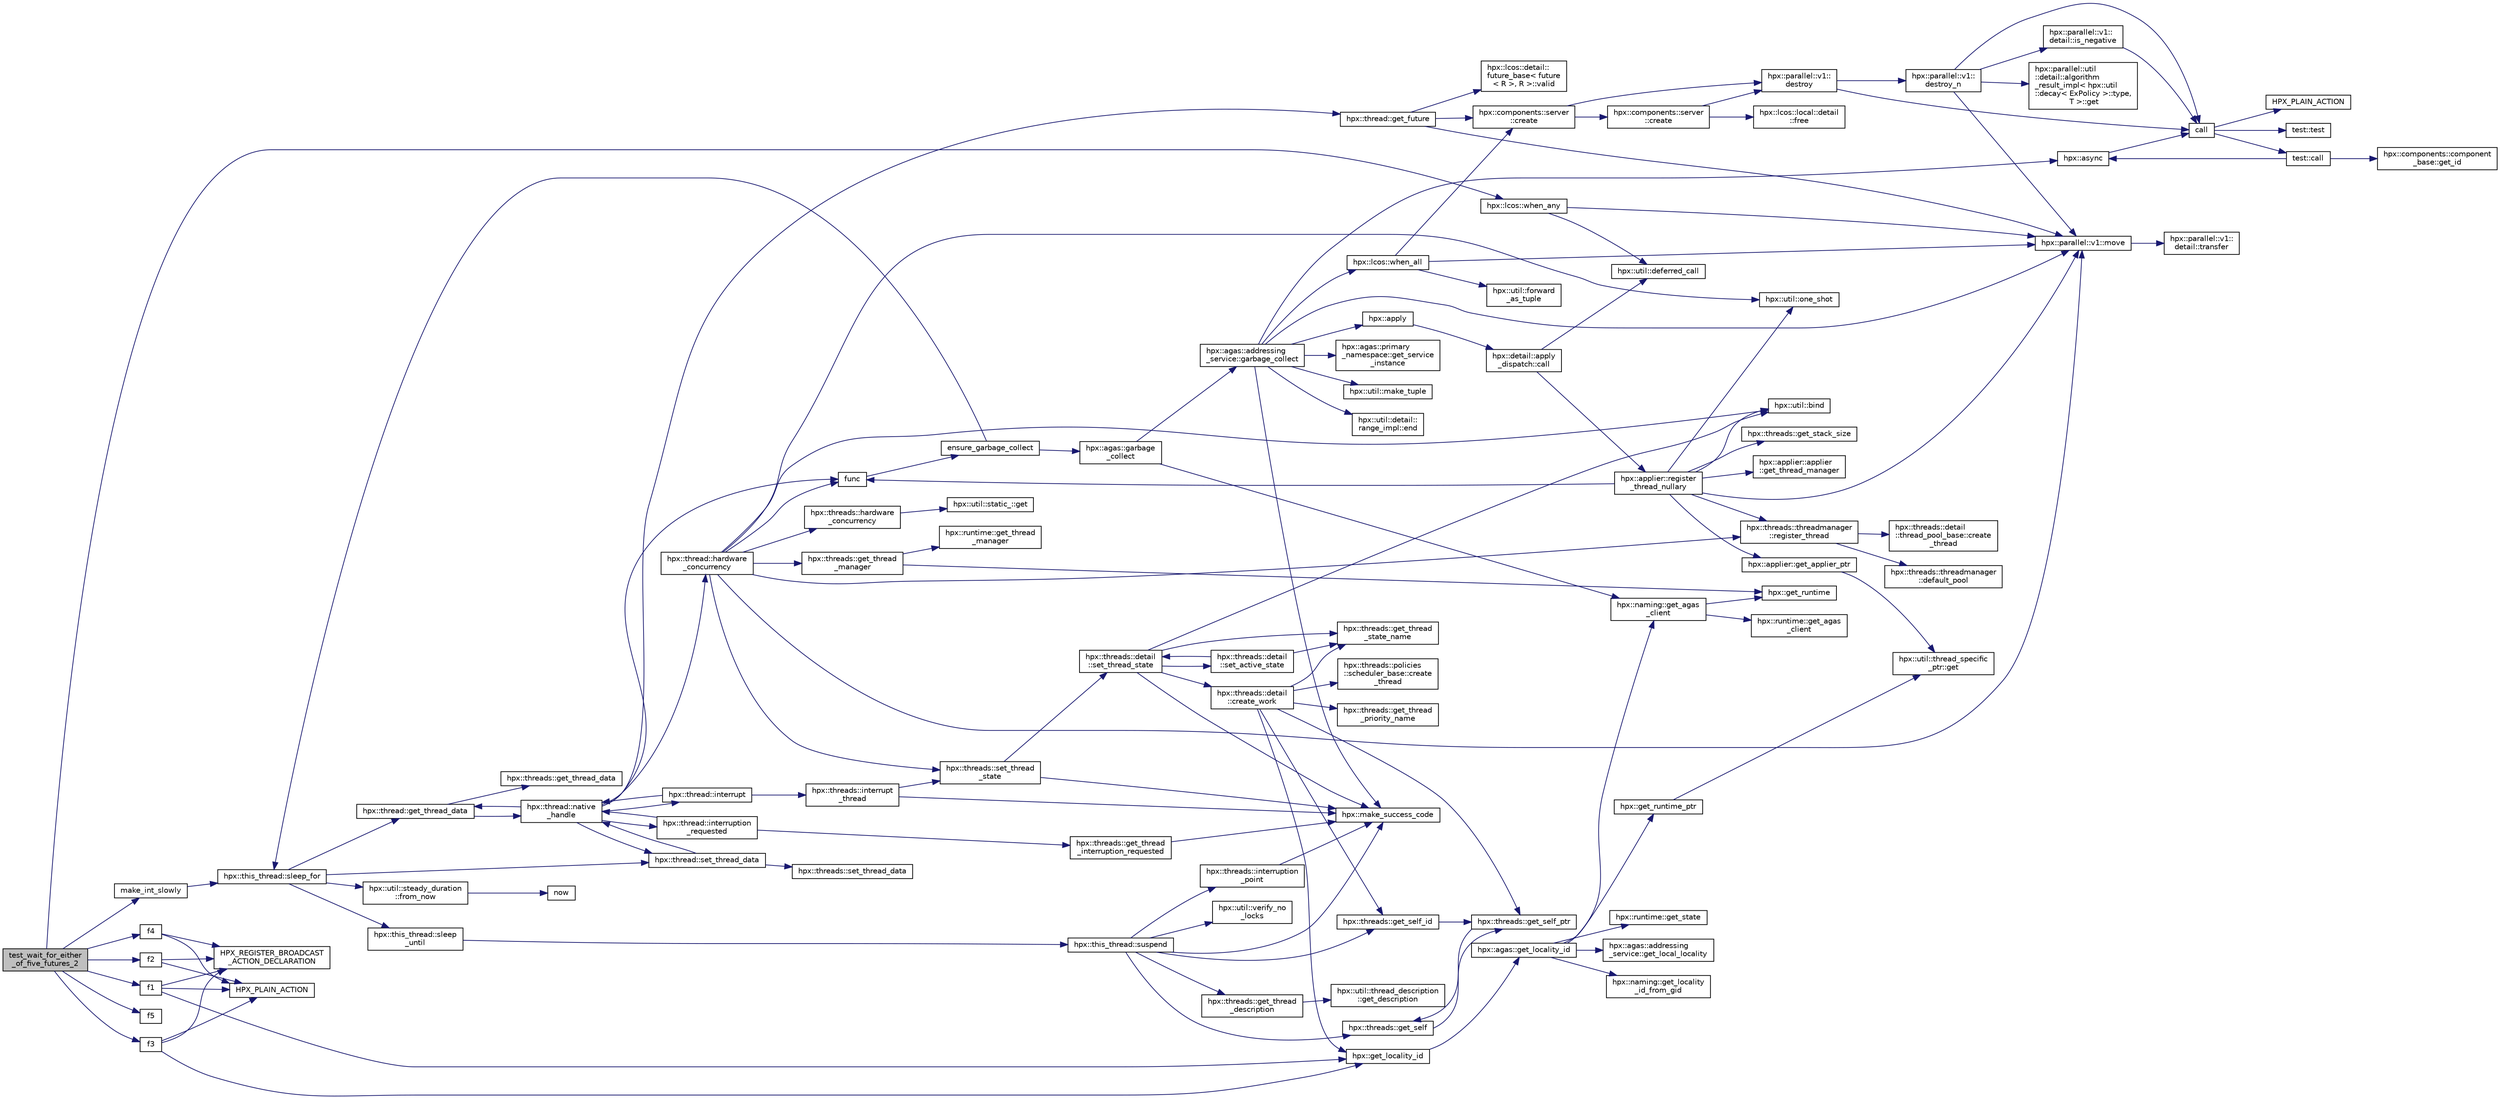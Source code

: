 digraph "test_wait_for_either_of_five_futures_2"
{
  edge [fontname="Helvetica",fontsize="10",labelfontname="Helvetica",labelfontsize="10"];
  node [fontname="Helvetica",fontsize="10",shape=record];
  rankdir="LR";
  Node1284 [label="test_wait_for_either\l_of_five_futures_2",height=0.2,width=0.4,color="black", fillcolor="grey75", style="filled", fontcolor="black"];
  Node1284 -> Node1285 [color="midnightblue",fontsize="10",style="solid",fontname="Helvetica"];
  Node1285 [label="make_int_slowly",height=0.2,width=0.4,color="black", fillcolor="white", style="filled",URL="$d3/d69/shared__future_8cpp.html#a705c7614d231fc70ec236f627c8287f1"];
  Node1285 -> Node1286 [color="midnightblue",fontsize="10",style="solid",fontname="Helvetica"];
  Node1286 [label="hpx::this_thread::sleep_for",height=0.2,width=0.4,color="black", fillcolor="white", style="filled",URL="$d9/d52/namespacehpx_1_1this__thread.html#afc042a5a5fa52eef2d1d177a343435cf"];
  Node1286 -> Node1287 [color="midnightblue",fontsize="10",style="solid",fontname="Helvetica"];
  Node1287 [label="hpx::this_thread::sleep\l_until",height=0.2,width=0.4,color="black", fillcolor="white", style="filled",URL="$d9/d52/namespacehpx_1_1this__thread.html#ae12a853980115b23ff0ab8ca06622658"];
  Node1287 -> Node1288 [color="midnightblue",fontsize="10",style="solid",fontname="Helvetica"];
  Node1288 [label="hpx::this_thread::suspend",height=0.2,width=0.4,color="black", fillcolor="white", style="filled",URL="$d9/d52/namespacehpx_1_1this__thread.html#aca220026fb3014c0881d129fe31c0073"];
  Node1288 -> Node1289 [color="midnightblue",fontsize="10",style="solid",fontname="Helvetica"];
  Node1289 [label="hpx::threads::get_self",height=0.2,width=0.4,color="black", fillcolor="white", style="filled",URL="$d7/d28/namespacehpx_1_1threads.html#a07daf4d6d29233f20d66d41ab7b5b8e8"];
  Node1289 -> Node1290 [color="midnightblue",fontsize="10",style="solid",fontname="Helvetica"];
  Node1290 [label="hpx::threads::get_self_ptr",height=0.2,width=0.4,color="black", fillcolor="white", style="filled",URL="$d7/d28/namespacehpx_1_1threads.html#a22877ae347ad884cde3a51397dad6c53"];
  Node1290 -> Node1289 [color="midnightblue",fontsize="10",style="solid",fontname="Helvetica"];
  Node1288 -> Node1291 [color="midnightblue",fontsize="10",style="solid",fontname="Helvetica"];
  Node1291 [label="hpx::threads::get_self_id",height=0.2,width=0.4,color="black", fillcolor="white", style="filled",URL="$d7/d28/namespacehpx_1_1threads.html#afafe0f900b9fac3d4ed3c747625c1cfe"];
  Node1291 -> Node1290 [color="midnightblue",fontsize="10",style="solid",fontname="Helvetica"];
  Node1288 -> Node1292 [color="midnightblue",fontsize="10",style="solid",fontname="Helvetica"];
  Node1292 [label="hpx::threads::interruption\l_point",height=0.2,width=0.4,color="black", fillcolor="white", style="filled",URL="$d7/d28/namespacehpx_1_1threads.html#ada6ec56a12b050707311d8c628089059"];
  Node1292 -> Node1293 [color="midnightblue",fontsize="10",style="solid",fontname="Helvetica"];
  Node1293 [label="hpx::make_success_code",height=0.2,width=0.4,color="black", fillcolor="white", style="filled",URL="$d8/d83/namespacehpx.html#a0e8512a8f49e2a6c8185061181419d8f",tooltip="Returns error_code(hpx::success, \"success\", mode). "];
  Node1288 -> Node1294 [color="midnightblue",fontsize="10",style="solid",fontname="Helvetica"];
  Node1294 [label="hpx::util::verify_no\l_locks",height=0.2,width=0.4,color="black", fillcolor="white", style="filled",URL="$df/dad/namespacehpx_1_1util.html#ae0e1837ee6f09b79b26c2e788d2e9fc9"];
  Node1288 -> Node1295 [color="midnightblue",fontsize="10",style="solid",fontname="Helvetica"];
  Node1295 [label="hpx::threads::get_thread\l_description",height=0.2,width=0.4,color="black", fillcolor="white", style="filled",URL="$d7/d28/namespacehpx_1_1threads.html#a42fc18a7a680f4e8bc633a4b4c956701"];
  Node1295 -> Node1296 [color="midnightblue",fontsize="10",style="solid",fontname="Helvetica"];
  Node1296 [label="hpx::util::thread_description\l::get_description",height=0.2,width=0.4,color="black", fillcolor="white", style="filled",URL="$df/d9e/structhpx_1_1util_1_1thread__description.html#a8c834e14eca6eb228188022577f9f952"];
  Node1288 -> Node1293 [color="midnightblue",fontsize="10",style="solid",fontname="Helvetica"];
  Node1286 -> Node1297 [color="midnightblue",fontsize="10",style="solid",fontname="Helvetica"];
  Node1297 [label="hpx::util::steady_duration\l::from_now",height=0.2,width=0.4,color="black", fillcolor="white", style="filled",URL="$d9/d4f/classhpx_1_1util_1_1steady__duration.html#a0132206d767cd0f7395507b40111a153"];
  Node1297 -> Node1298 [color="midnightblue",fontsize="10",style="solid",fontname="Helvetica"];
  Node1298 [label="now",height=0.2,width=0.4,color="black", fillcolor="white", style="filled",URL="$de/db3/1d__stencil__1__omp_8cpp.html#a89e9667753dccfac455bd37a7a3a7b16"];
  Node1286 -> Node1299 [color="midnightblue",fontsize="10",style="solid",fontname="Helvetica"];
  Node1299 [label="hpx::thread::get_thread_data",height=0.2,width=0.4,color="black", fillcolor="white", style="filled",URL="$de/d9b/classhpx_1_1thread.html#a4535ef82cec3b953d2c941d20e3e3904"];
  Node1299 -> Node1300 [color="midnightblue",fontsize="10",style="solid",fontname="Helvetica"];
  Node1300 [label="hpx::threads::get_thread_data",height=0.2,width=0.4,color="black", fillcolor="white", style="filled",URL="$d7/d28/namespacehpx_1_1threads.html#a8737931ff6303807225f735b2b384ae4"];
  Node1299 -> Node1301 [color="midnightblue",fontsize="10",style="solid",fontname="Helvetica"];
  Node1301 [label="hpx::thread::native\l_handle",height=0.2,width=0.4,color="black", fillcolor="white", style="filled",URL="$de/d9b/classhpx_1_1thread.html#acf48190d264ab64c1c4ec99d0b421b5a"];
  Node1301 -> Node1302 [color="midnightblue",fontsize="10",style="solid",fontname="Helvetica"];
  Node1302 [label="hpx::thread::hardware\l_concurrency",height=0.2,width=0.4,color="black", fillcolor="white", style="filled",URL="$de/d9b/classhpx_1_1thread.html#a8e4fff210e02485ba493bc3a2a956c03"];
  Node1302 -> Node1303 [color="midnightblue",fontsize="10",style="solid",fontname="Helvetica"];
  Node1303 [label="hpx::threads::hardware\l_concurrency",height=0.2,width=0.4,color="black", fillcolor="white", style="filled",URL="$d7/d28/namespacehpx_1_1threads.html#aa8752a235478d2ad7b5ac467b63ab527"];
  Node1303 -> Node1304 [color="midnightblue",fontsize="10",style="solid",fontname="Helvetica"];
  Node1304 [label="hpx::util::static_::get",height=0.2,width=0.4,color="black", fillcolor="white", style="filled",URL="$d3/dbb/structhpx_1_1util_1_1static__.html#a2967c633948a3bf17a3b5405ef5a8318"];
  Node1302 -> Node1305 [color="midnightblue",fontsize="10",style="solid",fontname="Helvetica"];
  Node1305 [label="func",height=0.2,width=0.4,color="black", fillcolor="white", style="filled",URL="$d8/dfd/id__type__ref__counting__1032_8cpp.html#ab811b86ea5107ffb3351fcaa29d2c652"];
  Node1305 -> Node1306 [color="midnightblue",fontsize="10",style="solid",fontname="Helvetica"];
  Node1306 [label="ensure_garbage_collect",height=0.2,width=0.4,color="black", fillcolor="white", style="filled",URL="$d8/dfd/id__type__ref__counting__1032_8cpp.html#a5264b94bf7c262ac0e521fb290d476d5"];
  Node1306 -> Node1286 [color="midnightblue",fontsize="10",style="solid",fontname="Helvetica"];
  Node1306 -> Node1307 [color="midnightblue",fontsize="10",style="solid",fontname="Helvetica"];
  Node1307 [label="hpx::agas::garbage\l_collect",height=0.2,width=0.4,color="black", fillcolor="white", style="filled",URL="$dc/d54/namespacehpx_1_1agas.html#a951337adc4f9bd6df00a50737468e911"];
  Node1307 -> Node1308 [color="midnightblue",fontsize="10",style="solid",fontname="Helvetica"];
  Node1308 [label="hpx::naming::get_agas\l_client",height=0.2,width=0.4,color="black", fillcolor="white", style="filled",URL="$d4/dc9/namespacehpx_1_1naming.html#a0408fffd5d34b620712a801b0ae3b032"];
  Node1308 -> Node1309 [color="midnightblue",fontsize="10",style="solid",fontname="Helvetica"];
  Node1309 [label="hpx::get_runtime",height=0.2,width=0.4,color="black", fillcolor="white", style="filled",URL="$d8/d83/namespacehpx.html#aef902cc6c7dd3b9fbadf34d1e850a070"];
  Node1308 -> Node1310 [color="midnightblue",fontsize="10",style="solid",fontname="Helvetica"];
  Node1310 [label="hpx::runtime::get_agas\l_client",height=0.2,width=0.4,color="black", fillcolor="white", style="filled",URL="$d0/d7b/classhpx_1_1runtime.html#aeb5dddd30d6b9861669af8ad44d1a96a"];
  Node1307 -> Node1311 [color="midnightblue",fontsize="10",style="solid",fontname="Helvetica"];
  Node1311 [label="hpx::agas::addressing\l_service::garbage_collect",height=0.2,width=0.4,color="black", fillcolor="white", style="filled",URL="$db/d58/structhpx_1_1agas_1_1addressing__service.html#a87dcae0eacf6e62d5103ebf516d86f63"];
  Node1311 -> Node1293 [color="midnightblue",fontsize="10",style="solid",fontname="Helvetica"];
  Node1311 -> Node1312 [color="midnightblue",fontsize="10",style="solid",fontname="Helvetica"];
  Node1312 [label="hpx::agas::primary\l_namespace::get_service\l_instance",height=0.2,width=0.4,color="black", fillcolor="white", style="filled",URL="$d1/d43/structhpx_1_1agas_1_1primary__namespace.html#a7630ff0f30ff8c23b13b4672c5350e2e"];
  Node1311 -> Node1313 [color="midnightblue",fontsize="10",style="solid",fontname="Helvetica"];
  Node1313 [label="hpx::util::make_tuple",height=0.2,width=0.4,color="black", fillcolor="white", style="filled",URL="$df/dad/namespacehpx_1_1util.html#a06fa74211a987d208e013f400a9f5328"];
  Node1311 -> Node1314 [color="midnightblue",fontsize="10",style="solid",fontname="Helvetica"];
  Node1314 [label="hpx::util::detail::\lrange_impl::end",height=0.2,width=0.4,color="black", fillcolor="white", style="filled",URL="$d4/d4a/namespacehpx_1_1util_1_1detail_1_1range__impl.html#afb2ea48b0902f52ee4d8b764807b4316"];
  Node1311 -> Node1315 [color="midnightblue",fontsize="10",style="solid",fontname="Helvetica"];
  Node1315 [label="hpx::apply",height=0.2,width=0.4,color="black", fillcolor="white", style="filled",URL="$d8/d83/namespacehpx.html#aa87762f0db0731d385f3fdfdb25d59fc"];
  Node1315 -> Node1316 [color="midnightblue",fontsize="10",style="solid",fontname="Helvetica"];
  Node1316 [label="hpx::detail::apply\l_dispatch::call",height=0.2,width=0.4,color="black", fillcolor="white", style="filled",URL="$db/de8/structhpx_1_1detail_1_1apply__dispatch.html#a0755fab16d281e74bcff0f8045be9459"];
  Node1316 -> Node1317 [color="midnightblue",fontsize="10",style="solid",fontname="Helvetica"];
  Node1317 [label="hpx::applier::register\l_thread_nullary",height=0.2,width=0.4,color="black", fillcolor="white", style="filled",URL="$d8/dcb/namespacehpx_1_1applier.html#a401cd1145927e58d74d1eb52aaccd936"];
  Node1317 -> Node1318 [color="midnightblue",fontsize="10",style="solid",fontname="Helvetica"];
  Node1318 [label="hpx::applier::get_applier_ptr",height=0.2,width=0.4,color="black", fillcolor="white", style="filled",URL="$d8/dcb/namespacehpx_1_1applier.html#a617483cf2b77ad3a0aa428ade7b35299"];
  Node1318 -> Node1319 [color="midnightblue",fontsize="10",style="solid",fontname="Helvetica"];
  Node1319 [label="hpx::util::thread_specific\l_ptr::get",height=0.2,width=0.4,color="black", fillcolor="white", style="filled",URL="$d4/d4c/structhpx_1_1util_1_1thread__specific__ptr.html#a3b27d8520710478aa41d1f74206bdba9"];
  Node1317 -> Node1305 [color="midnightblue",fontsize="10",style="solid",fontname="Helvetica"];
  Node1317 -> Node1320 [color="midnightblue",fontsize="10",style="solid",fontname="Helvetica"];
  Node1320 [label="hpx::util::bind",height=0.2,width=0.4,color="black", fillcolor="white", style="filled",URL="$df/dad/namespacehpx_1_1util.html#ad844caedf82a0173d6909d910c3e48c6"];
  Node1317 -> Node1321 [color="midnightblue",fontsize="10",style="solid",fontname="Helvetica"];
  Node1321 [label="hpx::util::one_shot",height=0.2,width=0.4,color="black", fillcolor="white", style="filled",URL="$df/dad/namespacehpx_1_1util.html#a273e61be42a72415291e0ec0a4f28c7a"];
  Node1317 -> Node1322 [color="midnightblue",fontsize="10",style="solid",fontname="Helvetica"];
  Node1322 [label="hpx::parallel::v1::move",height=0.2,width=0.4,color="black", fillcolor="white", style="filled",URL="$db/db9/namespacehpx_1_1parallel_1_1v1.html#aa7c4ede081ce786c9d1eb1adff495cfc"];
  Node1322 -> Node1323 [color="midnightblue",fontsize="10",style="solid",fontname="Helvetica"];
  Node1323 [label="hpx::parallel::v1::\ldetail::transfer",height=0.2,width=0.4,color="black", fillcolor="white", style="filled",URL="$d2/ddd/namespacehpx_1_1parallel_1_1v1_1_1detail.html#ab1b56a05e1885ca7cc7ffa1804dd2f3c"];
  Node1317 -> Node1324 [color="midnightblue",fontsize="10",style="solid",fontname="Helvetica"];
  Node1324 [label="hpx::threads::get_stack_size",height=0.2,width=0.4,color="black", fillcolor="white", style="filled",URL="$d7/d28/namespacehpx_1_1threads.html#af597241b3c2785150be206737ca04aa6",tooltip="The get_stack_size function is part of the thread related API. It. "];
  Node1317 -> Node1325 [color="midnightblue",fontsize="10",style="solid",fontname="Helvetica"];
  Node1325 [label="hpx::applier::applier\l::get_thread_manager",height=0.2,width=0.4,color="black", fillcolor="white", style="filled",URL="$da/dcb/classhpx_1_1applier_1_1applier.html#acc36d583973701e573be39da97bba866",tooltip="Access the thread-manager instance associated with this applier. "];
  Node1317 -> Node1326 [color="midnightblue",fontsize="10",style="solid",fontname="Helvetica"];
  Node1326 [label="hpx::threads::threadmanager\l::register_thread",height=0.2,width=0.4,color="black", fillcolor="white", style="filled",URL="$d5/daa/classhpx_1_1threads_1_1threadmanager.html#a7f79c7578e08a60ca45eb276ce8133d8"];
  Node1326 -> Node1327 [color="midnightblue",fontsize="10",style="solid",fontname="Helvetica"];
  Node1327 [label="hpx::threads::threadmanager\l::default_pool",height=0.2,width=0.4,color="black", fillcolor="white", style="filled",URL="$d5/daa/classhpx_1_1threads_1_1threadmanager.html#a851f067d03b5dd1c5e6a9a6a841e05df"];
  Node1326 -> Node1328 [color="midnightblue",fontsize="10",style="solid",fontname="Helvetica"];
  Node1328 [label="hpx::threads::detail\l::thread_pool_base::create\l_thread",height=0.2,width=0.4,color="black", fillcolor="white", style="filled",URL="$de/dae/classhpx_1_1threads_1_1detail_1_1thread__pool__base.html#ad35d3779eef6f4528e62a26d71b34b34"];
  Node1316 -> Node1329 [color="midnightblue",fontsize="10",style="solid",fontname="Helvetica"];
  Node1329 [label="hpx::util::deferred_call",height=0.2,width=0.4,color="black", fillcolor="white", style="filled",URL="$df/dad/namespacehpx_1_1util.html#acdded623c658a7a3436f7e76bc9d881c"];
  Node1311 -> Node1322 [color="midnightblue",fontsize="10",style="solid",fontname="Helvetica"];
  Node1311 -> Node1330 [color="midnightblue",fontsize="10",style="solid",fontname="Helvetica"];
  Node1330 [label="hpx::async",height=0.2,width=0.4,color="black", fillcolor="white", style="filled",URL="$d8/d83/namespacehpx.html#acb7d8e37b73b823956ce144f9a57eaa4"];
  Node1330 -> Node1331 [color="midnightblue",fontsize="10",style="solid",fontname="Helvetica"];
  Node1331 [label="call",height=0.2,width=0.4,color="black", fillcolor="white", style="filled",URL="$d2/d67/promise__1620_8cpp.html#a58357f0b82bc761e1d0b9091ed563a70"];
  Node1331 -> Node1332 [color="midnightblue",fontsize="10",style="solid",fontname="Helvetica"];
  Node1332 [label="test::test",height=0.2,width=0.4,color="black", fillcolor="white", style="filled",URL="$d8/d89/structtest.html#ab42d5ece712d716b04cb3f686f297a26"];
  Node1331 -> Node1333 [color="midnightblue",fontsize="10",style="solid",fontname="Helvetica"];
  Node1333 [label="HPX_PLAIN_ACTION",height=0.2,width=0.4,color="black", fillcolor="white", style="filled",URL="$d2/d67/promise__1620_8cpp.html#ab96aab827a4b1fcaf66cfe0ba83fef23"];
  Node1331 -> Node1334 [color="midnightblue",fontsize="10",style="solid",fontname="Helvetica"];
  Node1334 [label="test::call",height=0.2,width=0.4,color="black", fillcolor="white", style="filled",URL="$d8/d89/structtest.html#aeb29e7ed6518b9426ccf1344c52620ae"];
  Node1334 -> Node1330 [color="midnightblue",fontsize="10",style="solid",fontname="Helvetica"];
  Node1334 -> Node1335 [color="midnightblue",fontsize="10",style="solid",fontname="Helvetica"];
  Node1335 [label="hpx::components::component\l_base::get_id",height=0.2,width=0.4,color="black", fillcolor="white", style="filled",URL="$d2/de6/classhpx_1_1components_1_1component__base.html#a4c8fd93514039bdf01c48d66d82b19cd"];
  Node1311 -> Node1336 [color="midnightblue",fontsize="10",style="solid",fontname="Helvetica"];
  Node1336 [label="hpx::lcos::when_all",height=0.2,width=0.4,color="black", fillcolor="white", style="filled",URL="$d2/dc9/namespacehpx_1_1lcos.html#a1a6fb024d8690923fb185d5aee204d54"];
  Node1336 -> Node1337 [color="midnightblue",fontsize="10",style="solid",fontname="Helvetica"];
  Node1337 [label="hpx::util::forward\l_as_tuple",height=0.2,width=0.4,color="black", fillcolor="white", style="filled",URL="$df/dad/namespacehpx_1_1util.html#ab7c31e3f24c3302a4f67b6735a6fa597"];
  Node1336 -> Node1322 [color="midnightblue",fontsize="10",style="solid",fontname="Helvetica"];
  Node1336 -> Node1338 [color="midnightblue",fontsize="10",style="solid",fontname="Helvetica"];
  Node1338 [label="hpx::components::server\l::create",height=0.2,width=0.4,color="black", fillcolor="white", style="filled",URL="$d2/da2/namespacehpx_1_1components_1_1server.html#ac776c89f3d68ceb910e8cee9fa937ab4",tooltip="Create arrays of components using their default constructor. "];
  Node1338 -> Node1339 [color="midnightblue",fontsize="10",style="solid",fontname="Helvetica"];
  Node1339 [label="hpx::components::server\l::create",height=0.2,width=0.4,color="black", fillcolor="white", style="filled",URL="$d2/da2/namespacehpx_1_1components_1_1server.html#a77d26de181c97b444565e230577981bd"];
  Node1339 -> Node1340 [color="midnightblue",fontsize="10",style="solid",fontname="Helvetica"];
  Node1340 [label="hpx::lcos::local::detail\l::free",height=0.2,width=0.4,color="black", fillcolor="white", style="filled",URL="$d4/dcb/namespacehpx_1_1lcos_1_1local_1_1detail.html#a55a940f019734e9bb045dc123cd80e48"];
  Node1339 -> Node1341 [color="midnightblue",fontsize="10",style="solid",fontname="Helvetica"];
  Node1341 [label="hpx::parallel::v1::\ldestroy",height=0.2,width=0.4,color="black", fillcolor="white", style="filled",URL="$db/db9/namespacehpx_1_1parallel_1_1v1.html#acf303558375048e8a7cc9a2c2e09477f"];
  Node1341 -> Node1331 [color="midnightblue",fontsize="10",style="solid",fontname="Helvetica"];
  Node1341 -> Node1342 [color="midnightblue",fontsize="10",style="solid",fontname="Helvetica"];
  Node1342 [label="hpx::parallel::v1::\ldestroy_n",height=0.2,width=0.4,color="black", fillcolor="white", style="filled",URL="$db/db9/namespacehpx_1_1parallel_1_1v1.html#a71d0691132a300690163f5636bcd5bd3"];
  Node1342 -> Node1343 [color="midnightblue",fontsize="10",style="solid",fontname="Helvetica"];
  Node1343 [label="hpx::parallel::v1::\ldetail::is_negative",height=0.2,width=0.4,color="black", fillcolor="white", style="filled",URL="$d2/ddd/namespacehpx_1_1parallel_1_1v1_1_1detail.html#adf2e40fc4b20ad0fd442ee3118a4d527"];
  Node1343 -> Node1331 [color="midnightblue",fontsize="10",style="solid",fontname="Helvetica"];
  Node1342 -> Node1344 [color="midnightblue",fontsize="10",style="solid",fontname="Helvetica"];
  Node1344 [label="hpx::parallel::util\l::detail::algorithm\l_result_impl\< hpx::util\l::decay\< ExPolicy \>::type,\l T \>::get",height=0.2,width=0.4,color="black", fillcolor="white", style="filled",URL="$d2/d42/structhpx_1_1parallel_1_1util_1_1detail_1_1algorithm__result__impl.html#ab5b051e8ec74eff5e0e62fd63f5d377e"];
  Node1342 -> Node1322 [color="midnightblue",fontsize="10",style="solid",fontname="Helvetica"];
  Node1342 -> Node1331 [color="midnightblue",fontsize="10",style="solid",fontname="Helvetica"];
  Node1338 -> Node1341 [color="midnightblue",fontsize="10",style="solid",fontname="Helvetica"];
  Node1302 -> Node1320 [color="midnightblue",fontsize="10",style="solid",fontname="Helvetica"];
  Node1302 -> Node1321 [color="midnightblue",fontsize="10",style="solid",fontname="Helvetica"];
  Node1302 -> Node1322 [color="midnightblue",fontsize="10",style="solid",fontname="Helvetica"];
  Node1302 -> Node1345 [color="midnightblue",fontsize="10",style="solid",fontname="Helvetica"];
  Node1345 [label="hpx::threads::get_thread\l_manager",height=0.2,width=0.4,color="black", fillcolor="white", style="filled",URL="$d7/d28/namespacehpx_1_1threads.html#a076973c3a53beadde7d967e22c4f6cce"];
  Node1345 -> Node1309 [color="midnightblue",fontsize="10",style="solid",fontname="Helvetica"];
  Node1345 -> Node1346 [color="midnightblue",fontsize="10",style="solid",fontname="Helvetica"];
  Node1346 [label="hpx::runtime::get_thread\l_manager",height=0.2,width=0.4,color="black", fillcolor="white", style="filled",URL="$d0/d7b/classhpx_1_1runtime.html#a865b12d57fcd44a8d3dda3e35414f563"];
  Node1302 -> Node1326 [color="midnightblue",fontsize="10",style="solid",fontname="Helvetica"];
  Node1302 -> Node1347 [color="midnightblue",fontsize="10",style="solid",fontname="Helvetica"];
  Node1347 [label="hpx::threads::set_thread\l_state",height=0.2,width=0.4,color="black", fillcolor="white", style="filled",URL="$d7/d28/namespacehpx_1_1threads.html#ac0690ad16ad778bcc79dcd727cc33025",tooltip="Set the thread state of the thread referenced by the thread_id id. "];
  Node1347 -> Node1293 [color="midnightblue",fontsize="10",style="solid",fontname="Helvetica"];
  Node1347 -> Node1348 [color="midnightblue",fontsize="10",style="solid",fontname="Helvetica"];
  Node1348 [label="hpx::threads::detail\l::set_thread_state",height=0.2,width=0.4,color="black", fillcolor="white", style="filled",URL="$d2/dd1/namespacehpx_1_1threads_1_1detail.html#af85ddc854c4a149bf1738eb1b111b9ab"];
  Node1348 -> Node1349 [color="midnightblue",fontsize="10",style="solid",fontname="Helvetica"];
  Node1349 [label="hpx::threads::get_thread\l_state_name",height=0.2,width=0.4,color="black", fillcolor="white", style="filled",URL="$d7/d28/namespacehpx_1_1threads.html#a26f91ea8d2195f165c033241c5cd11db"];
  Node1348 -> Node1293 [color="midnightblue",fontsize="10",style="solid",fontname="Helvetica"];
  Node1348 -> Node1320 [color="midnightblue",fontsize="10",style="solid",fontname="Helvetica"];
  Node1348 -> Node1350 [color="midnightblue",fontsize="10",style="solid",fontname="Helvetica"];
  Node1350 [label="hpx::threads::detail\l::set_active_state",height=0.2,width=0.4,color="black", fillcolor="white", style="filled",URL="$d2/dd1/namespacehpx_1_1threads_1_1detail.html#a45884a5bf04ad66a4f259231a3947e76"];
  Node1350 -> Node1349 [color="midnightblue",fontsize="10",style="solid",fontname="Helvetica"];
  Node1350 -> Node1348 [color="midnightblue",fontsize="10",style="solid",fontname="Helvetica"];
  Node1348 -> Node1351 [color="midnightblue",fontsize="10",style="solid",fontname="Helvetica"];
  Node1351 [label="hpx::threads::detail\l::create_work",height=0.2,width=0.4,color="black", fillcolor="white", style="filled",URL="$d2/dd1/namespacehpx_1_1threads_1_1detail.html#ae22384a3c1b1a1940032fad068fb54b1"];
  Node1351 -> Node1349 [color="midnightblue",fontsize="10",style="solid",fontname="Helvetica"];
  Node1351 -> Node1352 [color="midnightblue",fontsize="10",style="solid",fontname="Helvetica"];
  Node1352 [label="hpx::threads::get_thread\l_priority_name",height=0.2,width=0.4,color="black", fillcolor="white", style="filled",URL="$d7/d28/namespacehpx_1_1threads.html#a9c6b2fec0c1cf5b06ff83ce756ca6d42"];
  Node1351 -> Node1290 [color="midnightblue",fontsize="10",style="solid",fontname="Helvetica"];
  Node1351 -> Node1291 [color="midnightblue",fontsize="10",style="solid",fontname="Helvetica"];
  Node1351 -> Node1353 [color="midnightblue",fontsize="10",style="solid",fontname="Helvetica"];
  Node1353 [label="hpx::get_locality_id",height=0.2,width=0.4,color="black", fillcolor="white", style="filled",URL="$d8/d83/namespacehpx.html#a158d7c54a657bb364c1704033010697b",tooltip="Return the number of the locality this function is being called from. "];
  Node1353 -> Node1354 [color="midnightblue",fontsize="10",style="solid",fontname="Helvetica"];
  Node1354 [label="hpx::agas::get_locality_id",height=0.2,width=0.4,color="black", fillcolor="white", style="filled",URL="$dc/d54/namespacehpx_1_1agas.html#a491cc2ddecdf0f1a9129900caa6a4d3e"];
  Node1354 -> Node1355 [color="midnightblue",fontsize="10",style="solid",fontname="Helvetica"];
  Node1355 [label="hpx::get_runtime_ptr",height=0.2,width=0.4,color="black", fillcolor="white", style="filled",URL="$d8/d83/namespacehpx.html#af29daf2bb3e01b4d6495a1742b6cce64"];
  Node1355 -> Node1319 [color="midnightblue",fontsize="10",style="solid",fontname="Helvetica"];
  Node1354 -> Node1356 [color="midnightblue",fontsize="10",style="solid",fontname="Helvetica"];
  Node1356 [label="hpx::runtime::get_state",height=0.2,width=0.4,color="black", fillcolor="white", style="filled",URL="$d0/d7b/classhpx_1_1runtime.html#ab405f80e060dac95d624520f38b0524c"];
  Node1354 -> Node1308 [color="midnightblue",fontsize="10",style="solid",fontname="Helvetica"];
  Node1354 -> Node1357 [color="midnightblue",fontsize="10",style="solid",fontname="Helvetica"];
  Node1357 [label="hpx::agas::addressing\l_service::get_local_locality",height=0.2,width=0.4,color="black", fillcolor="white", style="filled",URL="$db/d58/structhpx_1_1agas_1_1addressing__service.html#ab52c19a37c2a7a006c6c15f90ad0539c"];
  Node1354 -> Node1358 [color="midnightblue",fontsize="10",style="solid",fontname="Helvetica"];
  Node1358 [label="hpx::naming::get_locality\l_id_from_gid",height=0.2,width=0.4,color="black", fillcolor="white", style="filled",URL="$d4/dc9/namespacehpx_1_1naming.html#a7fd43037784560bd04fda9b49e33529f"];
  Node1351 -> Node1359 [color="midnightblue",fontsize="10",style="solid",fontname="Helvetica"];
  Node1359 [label="hpx::threads::policies\l::scheduler_base::create\l_thread",height=0.2,width=0.4,color="black", fillcolor="white", style="filled",URL="$dd/d7e/structhpx_1_1threads_1_1policies_1_1scheduler__base.html#ad3b05cd7f363cc8e8410ce368c3794e0"];
  Node1301 -> Node1360 [color="midnightblue",fontsize="10",style="solid",fontname="Helvetica"];
  Node1360 [label="hpx::thread::interrupt",height=0.2,width=0.4,color="black", fillcolor="white", style="filled",URL="$de/d9b/classhpx_1_1thread.html#ac34d0d033aa743c476a79dbc2e1a8a39"];
  Node1360 -> Node1361 [color="midnightblue",fontsize="10",style="solid",fontname="Helvetica"];
  Node1361 [label="hpx::threads::interrupt\l_thread",height=0.2,width=0.4,color="black", fillcolor="white", style="filled",URL="$d7/d28/namespacehpx_1_1threads.html#a6bdda1a2aab61b9b13d274b5155d7e73"];
  Node1361 -> Node1293 [color="midnightblue",fontsize="10",style="solid",fontname="Helvetica"];
  Node1361 -> Node1347 [color="midnightblue",fontsize="10",style="solid",fontname="Helvetica"];
  Node1360 -> Node1301 [color="midnightblue",fontsize="10",style="solid",fontname="Helvetica"];
  Node1301 -> Node1362 [color="midnightblue",fontsize="10",style="solid",fontname="Helvetica"];
  Node1362 [label="hpx::thread::interruption\l_requested",height=0.2,width=0.4,color="black", fillcolor="white", style="filled",URL="$de/d9b/classhpx_1_1thread.html#a33276bb4c20bbb0b1978944e18ef71b8"];
  Node1362 -> Node1363 [color="midnightblue",fontsize="10",style="solid",fontname="Helvetica"];
  Node1363 [label="hpx::threads::get_thread\l_interruption_requested",height=0.2,width=0.4,color="black", fillcolor="white", style="filled",URL="$d7/d28/namespacehpx_1_1threads.html#ae64a7fdb8b5c8bac7be0c8282672a03b"];
  Node1363 -> Node1293 [color="midnightblue",fontsize="10",style="solid",fontname="Helvetica"];
  Node1362 -> Node1301 [color="midnightblue",fontsize="10",style="solid",fontname="Helvetica"];
  Node1301 -> Node1364 [color="midnightblue",fontsize="10",style="solid",fontname="Helvetica"];
  Node1364 [label="hpx::thread::get_future",height=0.2,width=0.4,color="black", fillcolor="white", style="filled",URL="$de/d9b/classhpx_1_1thread.html#a87fdb0d8da826366fc190ed224900a64"];
  Node1364 -> Node1365 [color="midnightblue",fontsize="10",style="solid",fontname="Helvetica"];
  Node1365 [label="hpx::lcos::detail::\lfuture_base\< future\l\< R \>, R \>::valid",height=0.2,width=0.4,color="black", fillcolor="white", style="filled",URL="$d5/dd7/classhpx_1_1lcos_1_1detail_1_1future__base.html#aaf7beb7374815614363033bd96573e75"];
  Node1364 -> Node1338 [color="midnightblue",fontsize="10",style="solid",fontname="Helvetica"];
  Node1364 -> Node1322 [color="midnightblue",fontsize="10",style="solid",fontname="Helvetica"];
  Node1301 -> Node1299 [color="midnightblue",fontsize="10",style="solid",fontname="Helvetica"];
  Node1301 -> Node1366 [color="midnightblue",fontsize="10",style="solid",fontname="Helvetica"];
  Node1366 [label="hpx::thread::set_thread_data",height=0.2,width=0.4,color="black", fillcolor="white", style="filled",URL="$de/d9b/classhpx_1_1thread.html#a7317a3cf5251f3b33c990449570d4cea"];
  Node1366 -> Node1367 [color="midnightblue",fontsize="10",style="solid",fontname="Helvetica"];
  Node1367 [label="hpx::threads::set_thread_data",height=0.2,width=0.4,color="black", fillcolor="white", style="filled",URL="$d7/d28/namespacehpx_1_1threads.html#a00a625acc149fce3ae38e4340454acf7"];
  Node1366 -> Node1301 [color="midnightblue",fontsize="10",style="solid",fontname="Helvetica"];
  Node1301 -> Node1305 [color="midnightblue",fontsize="10",style="solid",fontname="Helvetica"];
  Node1286 -> Node1366 [color="midnightblue",fontsize="10",style="solid",fontname="Helvetica"];
  Node1284 -> Node1368 [color="midnightblue",fontsize="10",style="solid",fontname="Helvetica"];
  Node1368 [label="f1",height=0.2,width=0.4,color="black", fillcolor="white", style="filled",URL="$d8/d8b/broadcast_8cpp.html#a1751fbd41f2529b84514a9dbd767959a"];
  Node1368 -> Node1353 [color="midnightblue",fontsize="10",style="solid",fontname="Helvetica"];
  Node1368 -> Node1369 [color="midnightblue",fontsize="10",style="solid",fontname="Helvetica"];
  Node1369 [label="HPX_PLAIN_ACTION",height=0.2,width=0.4,color="black", fillcolor="white", style="filled",URL="$d8/d8b/broadcast_8cpp.html#a19685a0394ce6a99351f7a679f6eeefc"];
  Node1368 -> Node1370 [color="midnightblue",fontsize="10",style="solid",fontname="Helvetica"];
  Node1370 [label="HPX_REGISTER_BROADCAST\l_ACTION_DECLARATION",height=0.2,width=0.4,color="black", fillcolor="white", style="filled",URL="$d7/d38/addressing__service_8cpp.html#a573d764d9cb34eec46a4bdffcf07875f"];
  Node1284 -> Node1371 [color="midnightblue",fontsize="10",style="solid",fontname="Helvetica"];
  Node1371 [label="f2",height=0.2,width=0.4,color="black", fillcolor="white", style="filled",URL="$d8/d8b/broadcast_8cpp.html#a90b718127ae383af9c1b52fb8d5e1166"];
  Node1371 -> Node1369 [color="midnightblue",fontsize="10",style="solid",fontname="Helvetica"];
  Node1371 -> Node1370 [color="midnightblue",fontsize="10",style="solid",fontname="Helvetica"];
  Node1284 -> Node1372 [color="midnightblue",fontsize="10",style="solid",fontname="Helvetica"];
  Node1372 [label="f3",height=0.2,width=0.4,color="black", fillcolor="white", style="filled",URL="$d8/d8b/broadcast_8cpp.html#a9bac347cb7dd97427ecd2dd58525b646"];
  Node1372 -> Node1353 [color="midnightblue",fontsize="10",style="solid",fontname="Helvetica"];
  Node1372 -> Node1369 [color="midnightblue",fontsize="10",style="solid",fontname="Helvetica"];
  Node1372 -> Node1370 [color="midnightblue",fontsize="10",style="solid",fontname="Helvetica"];
  Node1284 -> Node1373 [color="midnightblue",fontsize="10",style="solid",fontname="Helvetica"];
  Node1373 [label="f4",height=0.2,width=0.4,color="black", fillcolor="white", style="filled",URL="$d8/d8b/broadcast_8cpp.html#a5b236ab98826d39f84ab55740c192155"];
  Node1373 -> Node1369 [color="midnightblue",fontsize="10",style="solid",fontname="Helvetica"];
  Node1373 -> Node1370 [color="midnightblue",fontsize="10",style="solid",fontname="Helvetica"];
  Node1284 -> Node1374 [color="midnightblue",fontsize="10",style="solid",fontname="Helvetica"];
  Node1374 [label="f5",height=0.2,width=0.4,color="black", fillcolor="white", style="filled",URL="$d2/db4/bind__stateful__test_8cpp.html#ab06564809fe267da5a377a20abddcd94"];
  Node1284 -> Node1375 [color="midnightblue",fontsize="10",style="solid",fontname="Helvetica"];
  Node1375 [label="hpx::lcos::when_any",height=0.2,width=0.4,color="black", fillcolor="white", style="filled",URL="$d2/dc9/namespacehpx_1_1lcos.html#a7153aebe3b8b8da116190c6bcff567b1"];
  Node1375 -> Node1322 [color="midnightblue",fontsize="10",style="solid",fontname="Helvetica"];
  Node1375 -> Node1329 [color="midnightblue",fontsize="10",style="solid",fontname="Helvetica"];
}
